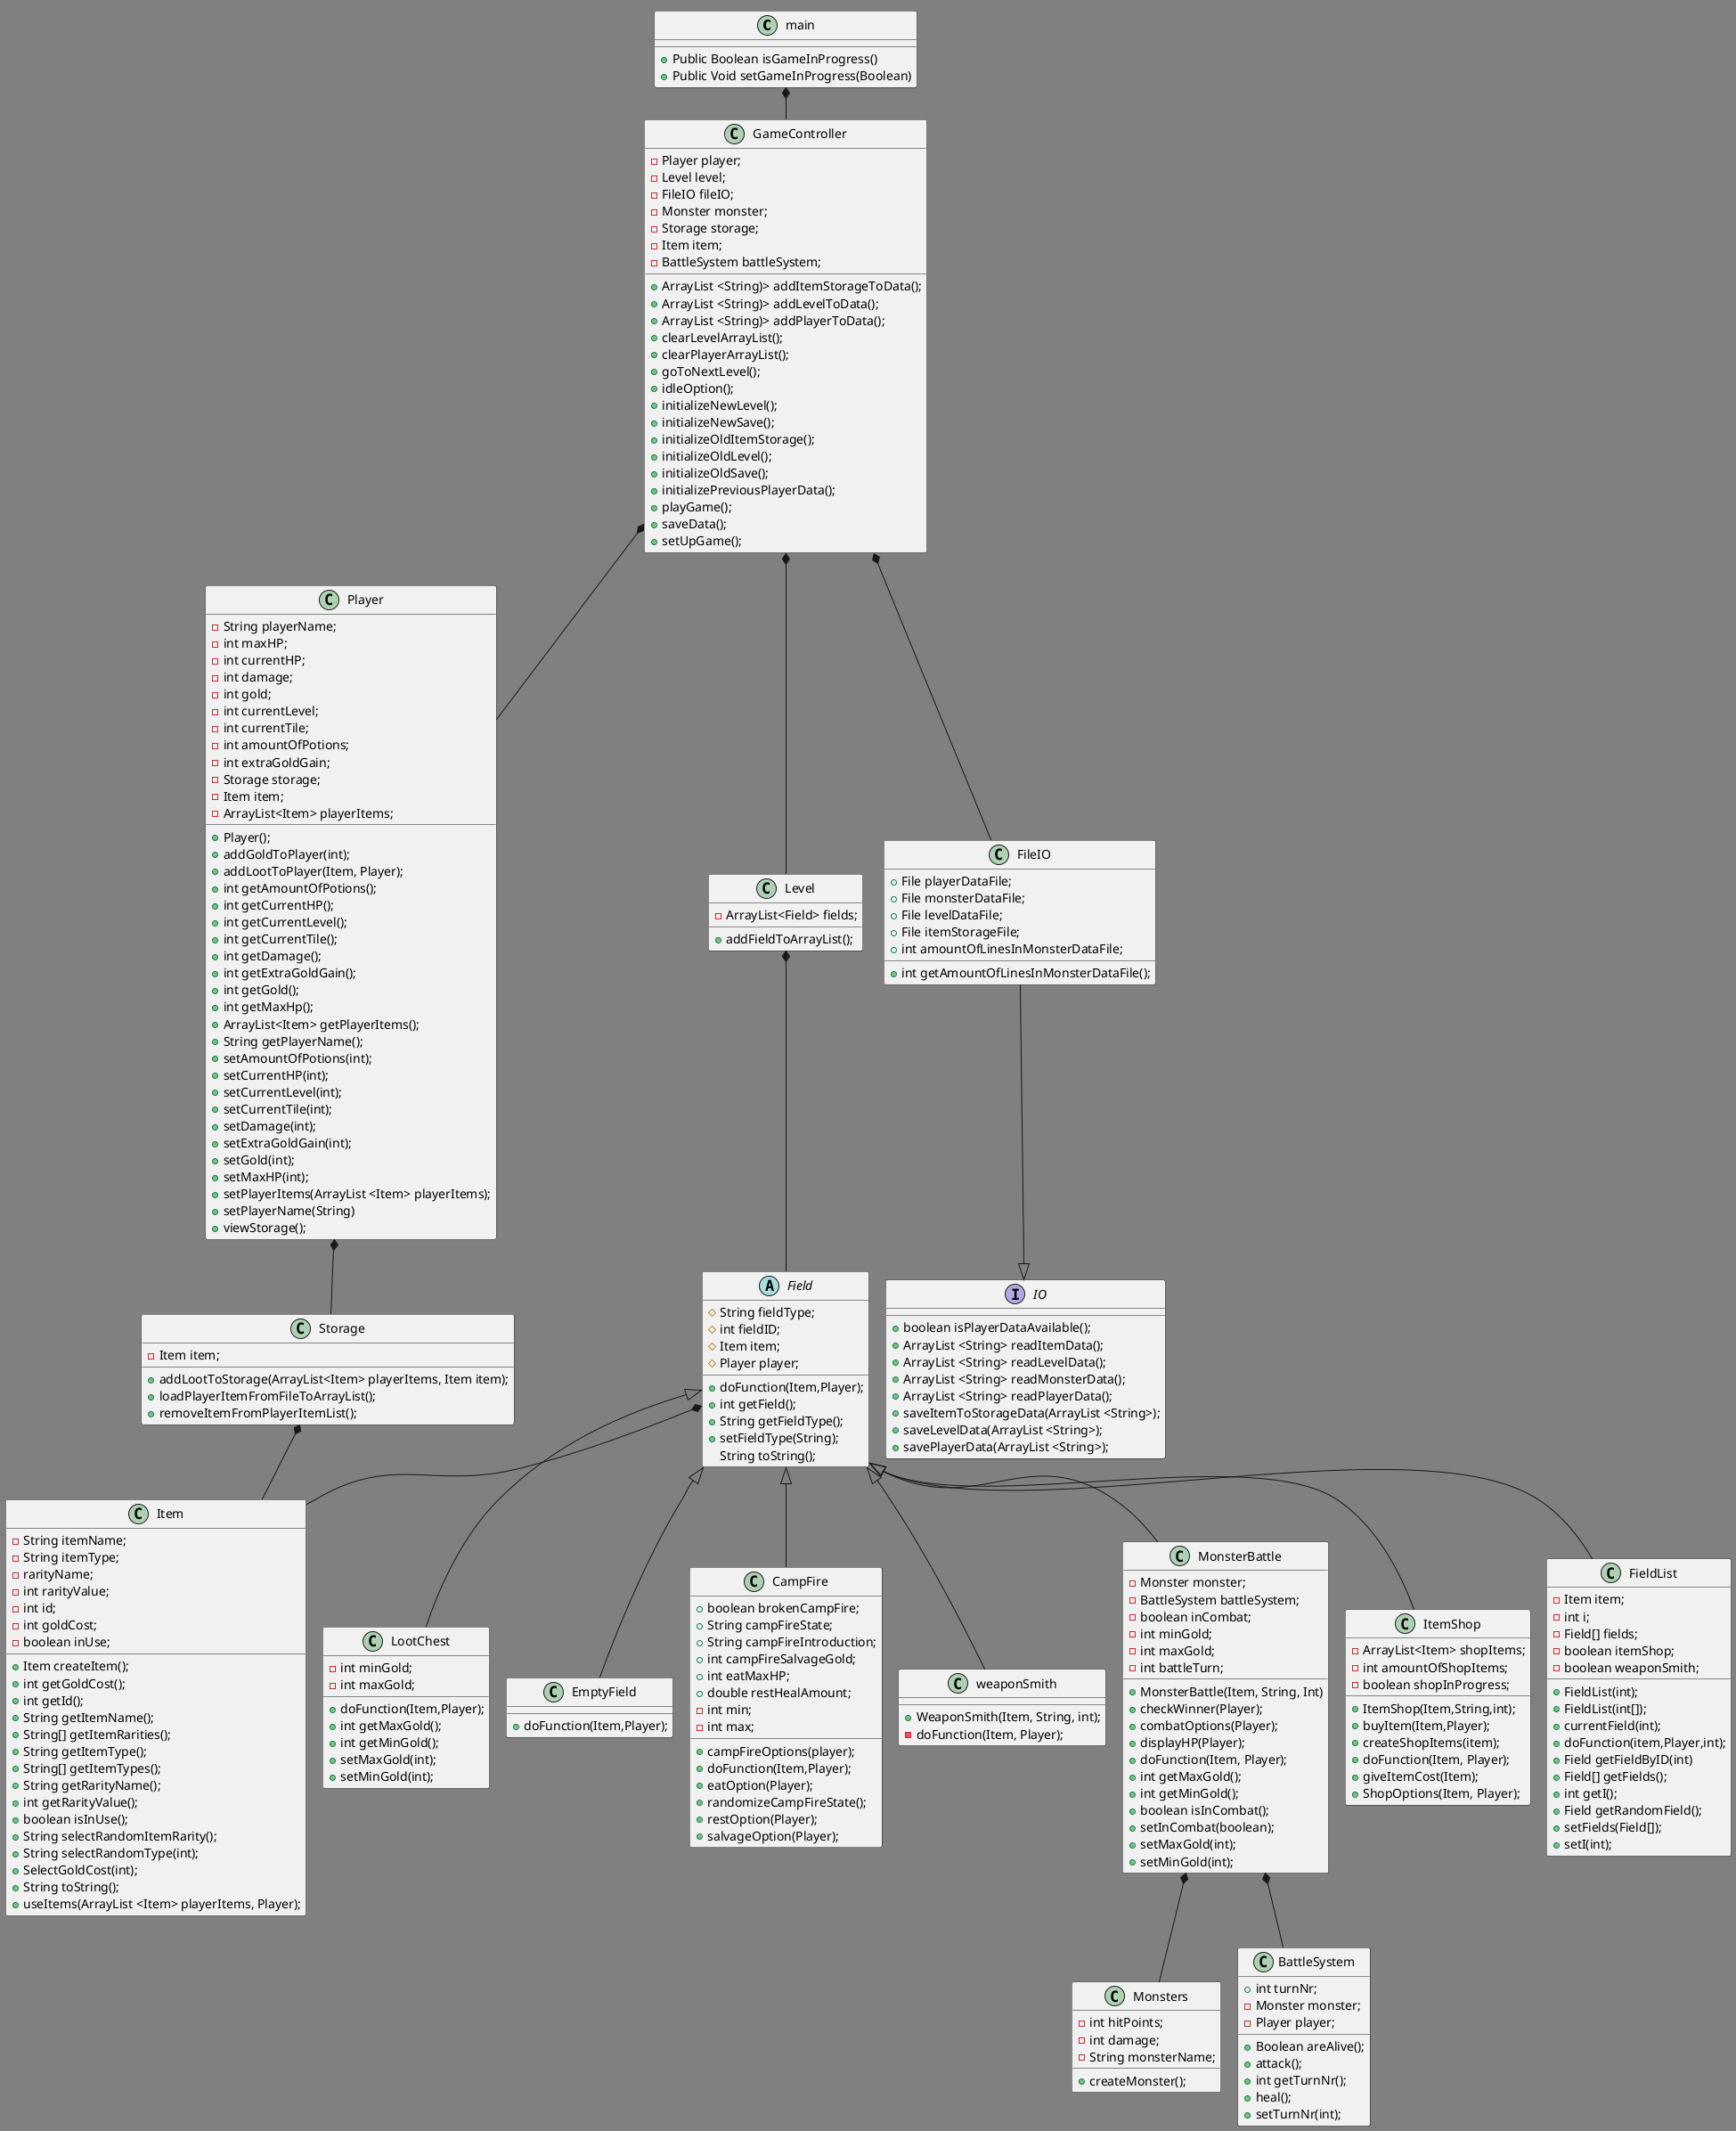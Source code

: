 @startuml
'https://plantuml.com/class-diagram

!pragma layout smetana

skinparam backgroundColor gray

class main {
    + Public Boolean isGameInProgress()
    + Public Void setGameInProgress(Boolean)
}

class Player {
    - String playerName;
    - int maxHP;
    - int currentHP;
    - int damage;
    - int gold;
    - int currentLevel;
    - int currentTile;
    - int amountOfPotions;
    - int extraGoldGain;
    - Storage storage;
    - Item item;
    - ArrayList<Item> playerItems;

    + Player();
    + addGoldToPlayer(int);
    + addLootToPlayer(Item, Player);
    + int getAmountOfPotions();
    + int getCurrentHP();
    + int getCurrentLevel();
    + int getCurrentTile();
    + int getDamage();
    + int getExtraGoldGain();
    + int getGold();
    + int getMaxHp();
    + ArrayList<Item> getPlayerItems();
    + String getPlayerName();
    + setAmountOfPotions(int);
    + setCurrentHP(int);
    + setCurrentLevel(int);
    + setCurrentTile(int);
    + setDamage(int);
    + setExtraGoldGain(int);
    + setGold(int);
    + setMaxHP(int);
    + setPlayerItems(ArrayList <Item> playerItems);
    + setPlayerName(String)
    + viewStorage();
}

class Monsters {
    - int hitPoints;
    - int damage;
    - String monsterName;

    + createMonster();
}

class BattleSystem {
    + int turnNr;
    - Monster monster;
    - Player player;

    + Boolean areAlive();
    + attack();
    + int getTurnNr();
    + heal();
    + setTurnNr(int);
}

class GameController{
    + ArrayList <String)> addItemStorageToData();
    + ArrayList <String)> addLevelToData();
    + ArrayList <String)> addPlayerToData();
    + clearLevelArrayList();
    + clearPlayerArrayList();
    + goToNextLevel();
    + idleOption();
    + initializeNewLevel();
    + initializeNewSave();
    + initializeOldItemStorage();
    + initializeOldLevel();
    + initializeOldSave();
    + initializePreviousPlayerData();
    + playGame();
    + saveData();
    + setUpGame();

    - Player player;
    - Level level;
    - FileIO fileIO;
    - Monster monster;
    - Storage storage;
    - Item item;
    - BattleSystem battleSystem;
}

class Storage {
    - Item item;

    + addLootToStorage(ArrayList<Item> playerItems, Item item);
    + loadPlayerItemFromFileToArrayList();
    + removeItemFromPlayerItemList();
}

class Level {
    - ArrayList<Field> fields;

    + addFieldToArrayList();
}

class Item {
    - String itemName;
    - String itemType;
    - rarityName;
    - int rarityValue;
    - int id;
    - int goldCost;
    - boolean inUse;

    + Item createItem();
    + int getGoldCost();
    + int getId();
    + String getItemName();
    + String[] getItemRarities();
    + String getItemType();
    + String[] getItemTypes();
    + String getRarityName();
    + int getRarityValue();
    + boolean isInUse();
    + String selectRandomItemRarity();
    + String selectRandomType(int);
    + SelectGoldCost(int);
    + String toString();
    + useItems(ArrayList <Item> playerItems, Player);
}

class LootChest {
    - int minGold;
    - int maxGold;

    + doFunction(Item,Player);
    + int getMaxGold();
    + int getMinGold();
    + setMaxGold(int);
    + setMinGold(int);
}

abstract class Field {
    # String fieldType;
    # int fieldID;
    # Item item;
    # Player player;

    + doFunction(Item,Player);
    + int getField();
    + String getFieldType();
    + setFieldType(String);
    String toString();
}

class EmptyField{
    + doFunction(Item,Player);
}

class CampFire{
    + boolean brokenCampFire;
    + String campFireState;
    + String campFireIntroduction;
    + int campFireSalvageGold;
    + int eatMaxHP;
    + double restHealAmount;
    - int min;
    - int max;

    + campFireOptions(player);
    + doFunction(Item,Player);
    + eatOption(Player);
    + randomizeCampFireState();
    + restOption(Player);
    + salvageOption(Player);
}

class weaponSmith{
    + WeaponSmith(Item, String, int);
    - doFunction(Item, Player);
}

class MonsterBattle {
    - Monster monster;
    - BattleSystem battleSystem;
    - boolean inCombat;
    - int minGold;
    - int maxGold;
    - int battleTurn;

    + MonsterBattle(Item, String, Int)
    + checkWinner(Player);
    + combatOptions(Player);
    + displayHP(Player);
    + doFunction(Item, Player);
    + int getMaxGold();
    + int getMinGold();
    + boolean isInCombat();
    + setInCombat(boolean);
    + setMaxGold(int);
    + setMinGold(int);
}

class ItemShop {
    - ArrayList<Item> shopItems;
    - int amountOfShopItems;
    - boolean shopInProgress;

    + ItemShop(Item,String,int);
    + buyItem(Item,Player);
    + createShopItems(item);
    + doFunction(Item, Player);
    + giveItemCost(Item);
    + ShopOptions(Item, Player);
}

class FieldList{
    - Item item;
    - int i;
    - Field[] fields;
    - boolean itemShop;
    - boolean weaponSmith;

    + FieldList(int);
    + FieldList(int[]);
    + currentField(int);
    + doFunction(item,Player,int);
    + Field getFieldByID(int)
    + Field[] getFields();
    + int getI();
    + Field getRandomField();
    + setFields(Field[]);
    + setI(int);
}

interface IO {
    + boolean isPlayerDataAvailable();
    + ArrayList <String> readItemData();
    + ArrayList <String> readLevelData();
    + ArrayList <String> readMonsterData();
    + ArrayList <String> readPlayerData();
    + saveItemToStorageData(ArrayList <String>);
    + saveLevelData(ArrayList <String>);
    + savePlayerData(ArrayList <String>);
}

class FileIO {
    + File playerDataFile;
    + File monsterDataFile;
    + File levelDataFile;
    + File itemStorageFile;
    + int amountOfLinesInMonsterDataFile;

    + int getAmountOfLinesInMonsterDataFile();
}

main *-- GameController
GameController *-- Player
GameController *-- Level
Player *-- Storage
Storage *-- Item
Level *-- Field
Field <|-- EmptyField
Field <|-- CampFire
Field <|-- ItemShop
Field <|-- LootChest
Field <|-- weaponSmith
Field <|-- MonsterBattle
Field <|-- FieldList
GameController *-- FileIO
MonsterBattle *-- Monsters
MonsterBattle *-- BattleSystem

FileIO --|> IO
Field *-- Item

@enduml